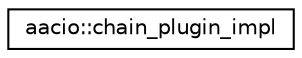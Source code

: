 digraph "Graphical Class Hierarchy"
{
  edge [fontname="Helvetica",fontsize="10",labelfontname="Helvetica",labelfontsize="10"];
  node [fontname="Helvetica",fontsize="10",shape=record];
  rankdir="LR";
  Node0 [label="aacio::chain_plugin_impl",height=0.2,width=0.4,color="black", fillcolor="white", style="filled",URL="$classaacio_1_1chain__plugin__impl.html"];
}
